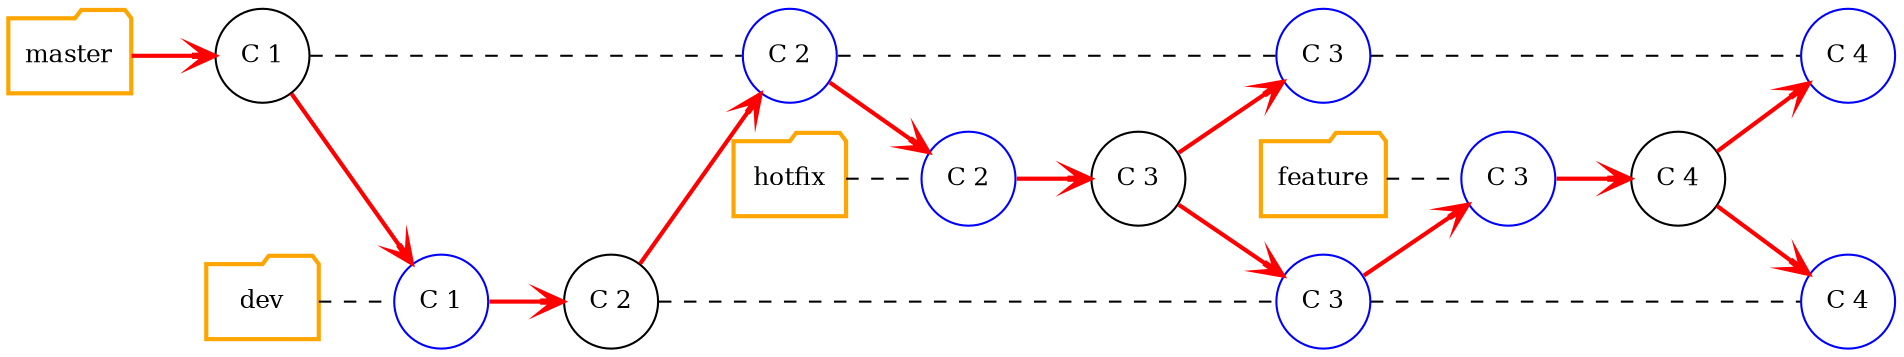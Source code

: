 digraph git_branch_model {
  splines=line
  rankdir="LR"
  bgcolor="transparent"

  /* Global Node/Edge config */
  edge[arrowhead=open]

  /* Nodes representing the branches */
  node[ fontsize=12.0,style="bold", shape=folder, color=orange]
  master [group="master"]
  dev [group="dev"]
  hotfix [group="hotfix"]
  feature [group="feature"]

  /* Nodes representing commit */
  node[ fontsize=12.0,style="",shape=circle, color=""]
  C_1[label="C 1", group="master"]
  C_2[label="C 2", group="dev"]
  C_3[label="C 3", group="hotfix"]
  C_4[label="C 4", group="feature"]

  /* Nodes representing pointer */
  node[color="blue"]
  C_2_M [label="C 2", group="master"]
  C_3_M [label="C 3", group="master"]
  C_1_D [label="C 1", group="dev"]
  C_3_D [label="C 3", group="dev"]
  C_2_H [label="C 2", group="hotfix"]
  C_3_F [label="C 3", group="feature"]
  C_4_D [label="C 4", group="dev"]
  C_4_M [label="C 4", group="master"]

  /* Connect hidden branch name nodes
  master -> dev -> hotfix -> feature  [style="invis"] */

  edge[arrowhead=none, style="dashed"]
  /* Define master branch commits */
  master -> C_1 [arrowhead=open, color="red", style="bold"]
  C_1 -> C_2_M [arrowhead=none, style="dashed"]
  C_2_M -> C_3_M
  C_3_M -> C_4_M

  /* Define dev branch commits */
  dev -> C_1_D
  C_1_D -> C_2 [arrowhead=open, color="red", style="bold"]
  C_2 -> C_3_D
  C_3_D -> C_4_D

  /* Define hotfix branch commits */
  hotfix -> C_2_H
  C_2_H -> C_3 [arrowhead=open, color="red", style="bold"]

  /* Define feature branch commits */
  feature -> C_3_F
  C_3_F -> C_4 [arrowhead=open, color="red", style="bold"]

  edge[color="red", arrowhead=open,  style="bold"]
  /* 1. inter branch commit */
  C_1 -> C_1_D

  /* 2. inter branch commit */
  C_2 -> C_2_M

  /* 3.  inter branch commit */
  C_2_M -> C_2_H

  /* 4.  inter branch commit */
  C_3 -> { C_3_D C_3_M }

  /* 5. inter branch commit */
  C_3_D -> C_3_F

  /* 5. inter branch commit */
  C_4 -> {C_4_D C_4_M}

}
